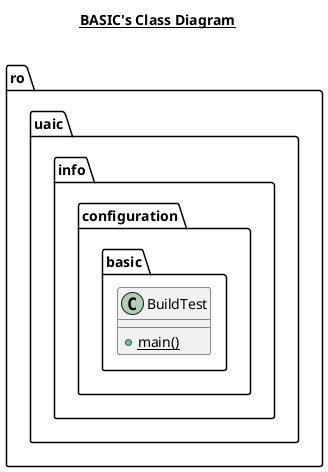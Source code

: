 @startuml

title __BASIC's Class Diagram__\n

  namespace ro.uaic.info.configuration.basic {
    class ro.uaic.info.configuration.basic.BuildTest {
        {static} + main()
    }
  }


@enduml
